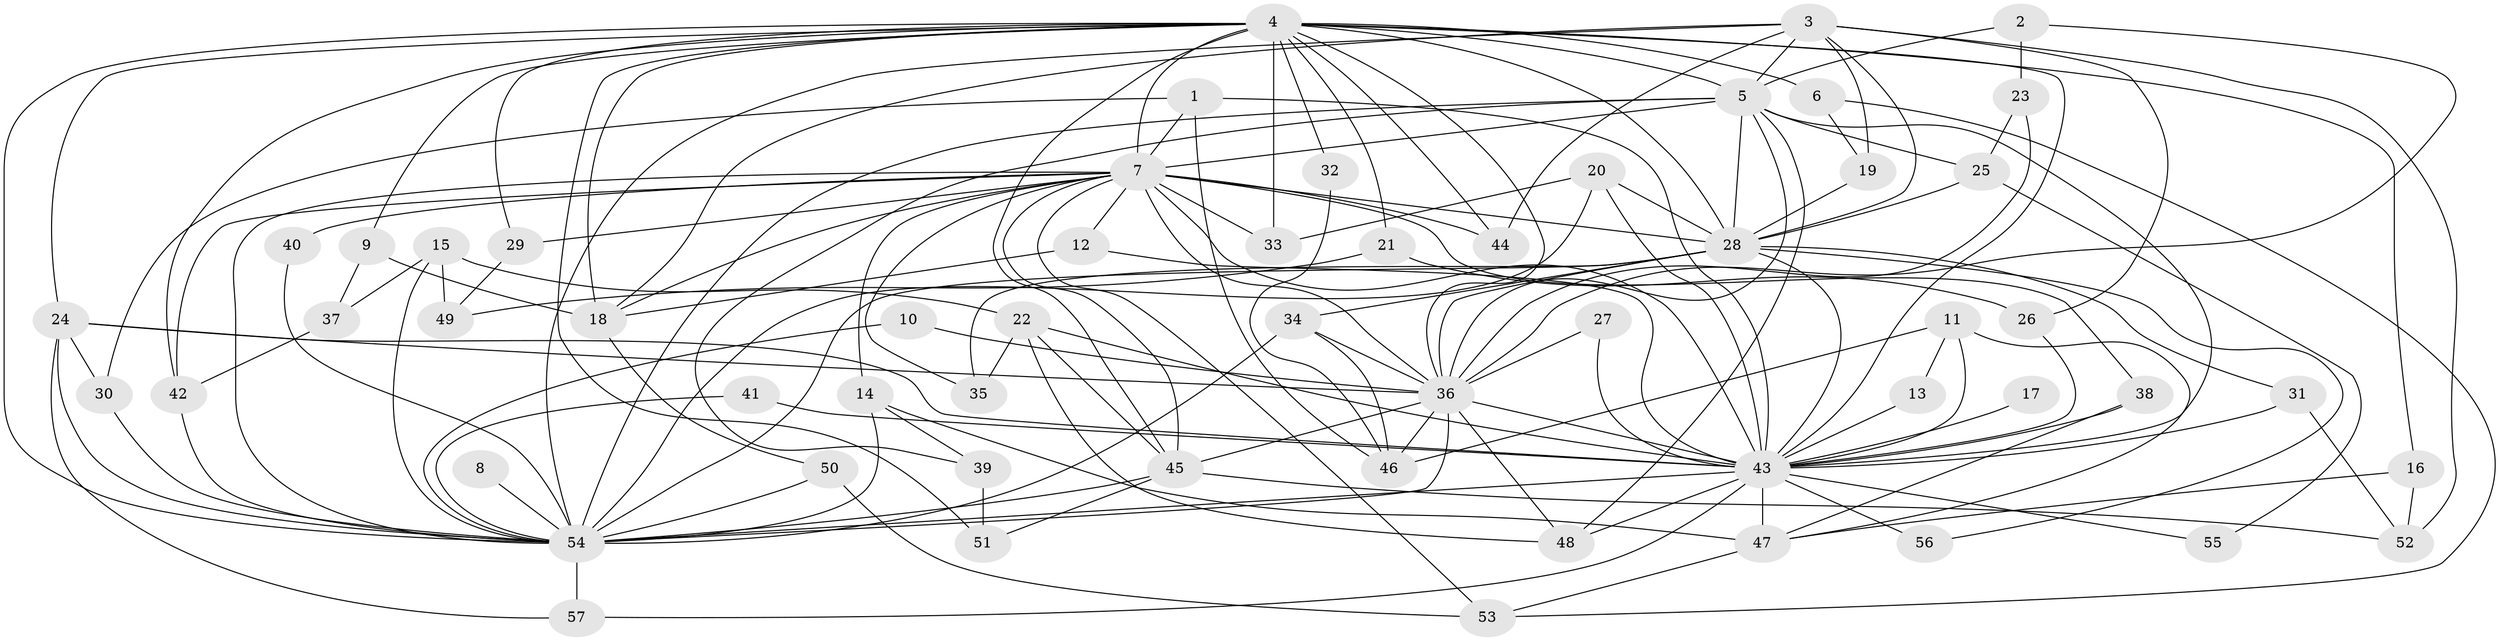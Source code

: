 // original degree distribution, {25: 0.008849557522123894, 14: 0.008849557522123894, 11: 0.008849557522123894, 19: 0.017699115044247787, 24: 0.017699115044247787, 35: 0.008849557522123894, 21: 0.008849557522123894, 17: 0.008849557522123894, 2: 0.48672566371681414, 4: 0.13274336283185842, 6: 0.02654867256637168, 8: 0.008849557522123894, 3: 0.22123893805309736, 7: 0.008849557522123894, 5: 0.02654867256637168}
// Generated by graph-tools (version 1.1) at 2025/01/03/09/25 03:01:33]
// undirected, 57 vertices, 147 edges
graph export_dot {
graph [start="1"]
  node [color=gray90,style=filled];
  1;
  2;
  3;
  4;
  5;
  6;
  7;
  8;
  9;
  10;
  11;
  12;
  13;
  14;
  15;
  16;
  17;
  18;
  19;
  20;
  21;
  22;
  23;
  24;
  25;
  26;
  27;
  28;
  29;
  30;
  31;
  32;
  33;
  34;
  35;
  36;
  37;
  38;
  39;
  40;
  41;
  42;
  43;
  44;
  45;
  46;
  47;
  48;
  49;
  50;
  51;
  52;
  53;
  54;
  55;
  56;
  57;
  1 -- 7 [weight=1.0];
  1 -- 30 [weight=1.0];
  1 -- 43 [weight=1.0];
  1 -- 46 [weight=1.0];
  2 -- 5 [weight=1.0];
  2 -- 23 [weight=1.0];
  2 -- 36 [weight=1.0];
  3 -- 5 [weight=1.0];
  3 -- 18 [weight=1.0];
  3 -- 19 [weight=1.0];
  3 -- 26 [weight=1.0];
  3 -- 28 [weight=1.0];
  3 -- 44 [weight=1.0];
  3 -- 52 [weight=1.0];
  3 -- 54 [weight=1.0];
  4 -- 5 [weight=1.0];
  4 -- 6 [weight=1.0];
  4 -- 7 [weight=3.0];
  4 -- 9 [weight=1.0];
  4 -- 16 [weight=1.0];
  4 -- 18 [weight=1.0];
  4 -- 21 [weight=1.0];
  4 -- 24 [weight=1.0];
  4 -- 28 [weight=2.0];
  4 -- 29 [weight=1.0];
  4 -- 32 [weight=1.0];
  4 -- 33 [weight=1.0];
  4 -- 36 [weight=2.0];
  4 -- 42 [weight=1.0];
  4 -- 43 [weight=2.0];
  4 -- 44 [weight=1.0];
  4 -- 45 [weight=1.0];
  4 -- 51 [weight=1.0];
  4 -- 54 [weight=2.0];
  5 -- 7 [weight=3.0];
  5 -- 25 [weight=1.0];
  5 -- 28 [weight=3.0];
  5 -- 36 [weight=1.0];
  5 -- 39 [weight=2.0];
  5 -- 43 [weight=1.0];
  5 -- 48 [weight=1.0];
  5 -- 54 [weight=2.0];
  6 -- 19 [weight=1.0];
  6 -- 53 [weight=1.0];
  7 -- 12 [weight=1.0];
  7 -- 14 [weight=1.0];
  7 -- 18 [weight=1.0];
  7 -- 28 [weight=6.0];
  7 -- 29 [weight=2.0];
  7 -- 33 [weight=1.0];
  7 -- 35 [weight=1.0];
  7 -- 36 [weight=3.0];
  7 -- 38 [weight=1.0];
  7 -- 40 [weight=2.0];
  7 -- 42 [weight=1.0];
  7 -- 43 [weight=3.0];
  7 -- 44 [weight=1.0];
  7 -- 45 [weight=1.0];
  7 -- 53 [weight=1.0];
  7 -- 54 [weight=4.0];
  8 -- 54 [weight=1.0];
  9 -- 18 [weight=1.0];
  9 -- 37 [weight=1.0];
  10 -- 36 [weight=1.0];
  10 -- 54 [weight=1.0];
  11 -- 13 [weight=1.0];
  11 -- 43 [weight=1.0];
  11 -- 46 [weight=1.0];
  11 -- 47 [weight=1.0];
  12 -- 18 [weight=1.0];
  12 -- 43 [weight=1.0];
  13 -- 43 [weight=1.0];
  14 -- 39 [weight=1.0];
  14 -- 47 [weight=2.0];
  14 -- 54 [weight=1.0];
  15 -- 22 [weight=1.0];
  15 -- 37 [weight=1.0];
  15 -- 49 [weight=1.0];
  15 -- 54 [weight=2.0];
  16 -- 47 [weight=1.0];
  16 -- 52 [weight=1.0];
  17 -- 43 [weight=1.0];
  18 -- 50 [weight=1.0];
  19 -- 28 [weight=2.0];
  20 -- 28 [weight=1.0];
  20 -- 33 [weight=1.0];
  20 -- 43 [weight=2.0];
  20 -- 54 [weight=1.0];
  21 -- 26 [weight=1.0];
  21 -- 49 [weight=1.0];
  22 -- 35 [weight=1.0];
  22 -- 43 [weight=1.0];
  22 -- 45 [weight=1.0];
  22 -- 48 [weight=1.0];
  23 -- 25 [weight=1.0];
  23 -- 36 [weight=1.0];
  24 -- 30 [weight=1.0];
  24 -- 36 [weight=1.0];
  24 -- 43 [weight=1.0];
  24 -- 54 [weight=1.0];
  24 -- 57 [weight=1.0];
  25 -- 28 [weight=1.0];
  25 -- 55 [weight=1.0];
  26 -- 43 [weight=2.0];
  27 -- 36 [weight=1.0];
  27 -- 43 [weight=1.0];
  28 -- 31 [weight=1.0];
  28 -- 34 [weight=1.0];
  28 -- 35 [weight=1.0];
  28 -- 36 [weight=2.0];
  28 -- 43 [weight=2.0];
  28 -- 54 [weight=4.0];
  28 -- 56 [weight=1.0];
  29 -- 49 [weight=1.0];
  30 -- 54 [weight=1.0];
  31 -- 43 [weight=1.0];
  31 -- 52 [weight=1.0];
  32 -- 46 [weight=1.0];
  34 -- 36 [weight=1.0];
  34 -- 46 [weight=1.0];
  34 -- 54 [weight=1.0];
  36 -- 43 [weight=1.0];
  36 -- 45 [weight=1.0];
  36 -- 46 [weight=1.0];
  36 -- 48 [weight=1.0];
  36 -- 54 [weight=2.0];
  37 -- 42 [weight=1.0];
  38 -- 43 [weight=1.0];
  38 -- 47 [weight=1.0];
  39 -- 51 [weight=1.0];
  40 -- 54 [weight=1.0];
  41 -- 43 [weight=1.0];
  41 -- 54 [weight=1.0];
  42 -- 54 [weight=1.0];
  43 -- 47 [weight=1.0];
  43 -- 48 [weight=1.0];
  43 -- 54 [weight=2.0];
  43 -- 55 [weight=1.0];
  43 -- 56 [weight=1.0];
  43 -- 57 [weight=1.0];
  45 -- 51 [weight=1.0];
  45 -- 52 [weight=1.0];
  45 -- 54 [weight=1.0];
  47 -- 53 [weight=1.0];
  50 -- 53 [weight=1.0];
  50 -- 54 [weight=1.0];
  54 -- 57 [weight=1.0];
}
